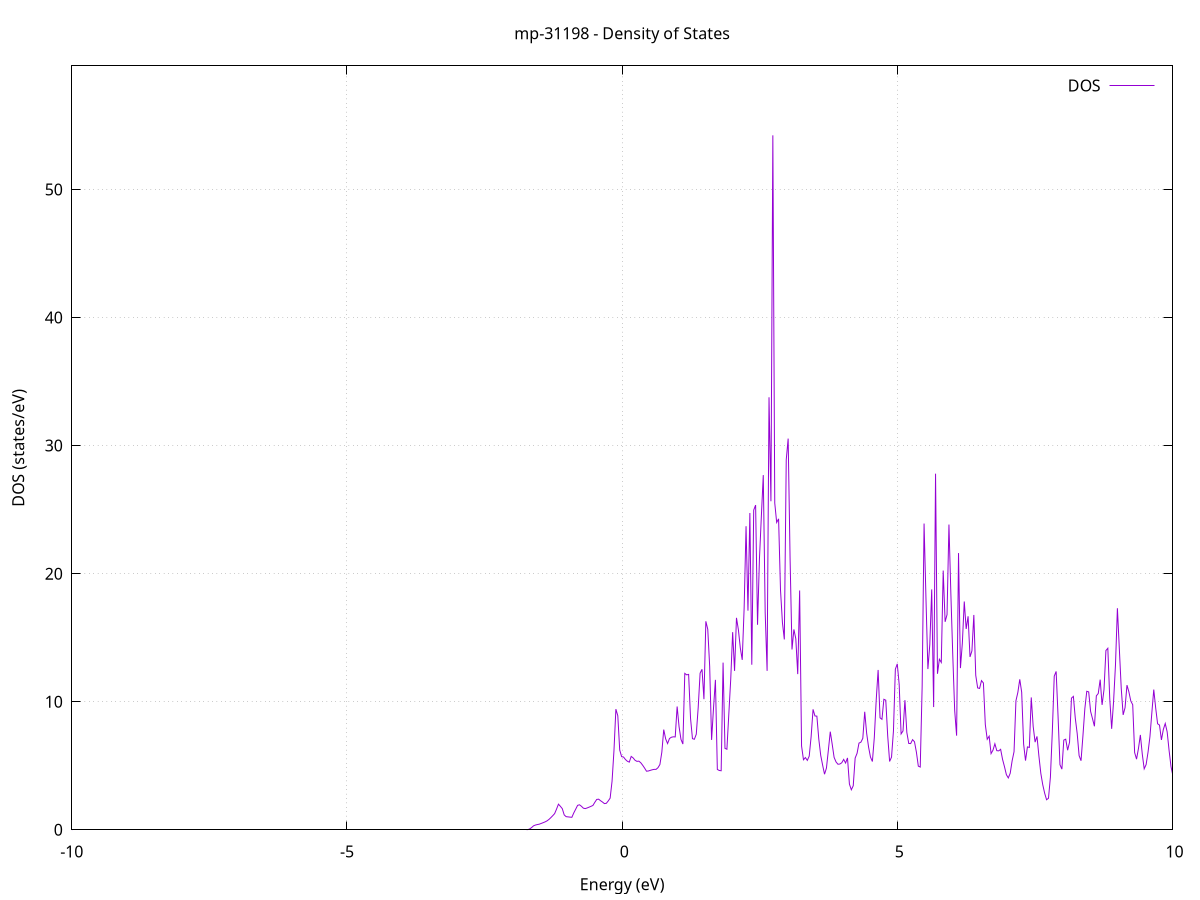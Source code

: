 set title 'mp-31198 - Density of States'
set xlabel 'Energy (eV)'
set ylabel 'DOS (states/eV)'
set grid
set xrange [-10:10]
set yrange [0:59.649]
set xzeroaxis lt -1
set terminal png size 800,600
set output 'mp-31198_dos_gnuplot.png'
plot '-' using 1:2 with lines title 'DOS'
-42.476900 0.000000
-42.442100 0.000000
-42.407300 0.000000
-42.372500 0.000000
-42.337800 0.000000
-42.303000 0.000000
-42.268200 0.000000
-42.233400 0.000000
-42.198600 0.000000
-42.163900 0.000000
-42.129100 0.000000
-42.094300 0.000000
-42.059500 0.000000
-42.024700 0.000000
-41.990000 0.000000
-41.955200 0.000000
-41.920400 0.000000
-41.885600 0.000000
-41.850800 0.000000
-41.816100 0.000000
-41.781300 0.000000
-41.746500 0.000000
-41.711700 0.000000
-41.676900 0.000000
-41.642100 0.000000
-41.607400 0.000000
-41.572600 0.000000
-41.537800 0.000000
-41.503000 0.000000
-41.468200 0.000000
-41.433500 0.000000
-41.398700 0.000000
-41.363900 0.000000
-41.329100 0.000000
-41.294300 0.000000
-41.259600 0.000000
-41.224800 0.000000
-41.190000 0.000000
-41.155200 0.000000
-41.120400 0.000000
-41.085700 0.000000
-41.050900 0.000000
-41.016100 0.000000
-40.981300 0.000000
-40.946500 0.000000
-40.911800 0.000000
-40.877000 0.000000
-40.842200 0.000000
-40.807400 0.000000
-40.772600 0.000000
-40.737800 0.000000
-40.703100 0.000000
-40.668300 0.000000
-40.633500 0.000000
-40.598700 0.000000
-40.563900 0.000000
-40.529200 0.000000
-40.494400 0.000000
-40.459600 0.000000
-40.424800 0.000000
-40.390000 0.000000
-40.355300 0.000000
-40.320500 0.000000
-40.285700 0.000000
-40.250900 0.000000
-40.216100 0.000000
-40.181400 0.000000
-40.146600 0.000000
-40.111800 0.000000
-40.077000 0.000000
-40.042200 0.000000
-40.007400 0.000000
-39.972700 0.000000
-39.937900 0.000000
-39.903100 0.000000
-39.868300 0.000000
-39.833500 0.000000
-39.798800 0.000000
-39.764000 0.000000
-39.729200 0.000000
-39.694400 0.000000
-39.659600 0.000000
-39.624900 0.000000
-39.590100 0.000000
-39.555300 0.000000
-39.520500 0.000000
-39.485700 0.000000
-39.451000 0.000000
-39.416200 0.000000
-39.381400 0.000000
-39.346600 0.000000
-39.311800 11.105200
-39.277000 3.780700
-39.242300 3.780700
-39.207500 3.780700
-39.172700 2.369300
-39.137900 2.369300
-39.103100 2.369300
-39.068400 2.369300
-39.033600 2.369300
-38.998800 1.812600
-38.964000 1.812600
-38.929200 1.812600
-38.894500 1.812600
-38.859700 1.812600
-38.824900 1.555400
-38.790100 1.555400
-38.755300 1.555400
-38.720600 1.555400
-38.685800 1.555400
-38.651000 1.555400
-38.616200 1.555400
-38.581400 0.000000
-38.546700 0.000000
-38.511900 0.000000
-38.477100 0.000000
-38.442300 0.000000
-38.407500 0.000000
-38.372700 0.000000
-38.338000 1.480800
-38.303200 1.480800
-38.268400 1.480800
-38.233600 1.480800
-38.198800 1.480800
-38.164100 1.480800
-38.129300 1.480800
-38.094500 3.223900
-38.059700 3.223900
-38.024900 170.150100
-37.990200 13.998300
-37.955400 28.858100
-37.920600 4.450900
-37.885800 28.577400
-37.851000 33.770700
-37.816300 57.616300
-37.781500 2.613700
-37.746700 2.613700
-37.711900 2.613700
-37.677100 3.223700
-37.642300 3.223700
-37.607600 3.223700
-37.572800 9.335500
-37.538000 0.000000
-37.503200 0.000000
-37.468400 0.000000
-37.433700 0.000000
-37.398900 0.000000
-37.364100 0.000000
-37.329300 0.000000
-37.294500 0.000000
-37.259800 0.000000
-37.225000 0.000000
-37.190200 0.000000
-37.155400 0.000000
-37.120600 0.000000
-37.085900 0.000000
-37.051100 0.000000
-37.016300 0.000000
-36.981500 0.000000
-36.946700 0.000000
-36.911900 0.000000
-36.877200 0.000000
-36.842400 0.000000
-36.807600 0.000000
-36.772800 0.000000
-36.738000 0.000000
-36.703300 0.000000
-36.668500 0.000000
-36.633700 0.000000
-36.598900 0.000000
-36.564100 0.000000
-36.529400 0.000000
-36.494600 0.000000
-36.459800 0.000000
-36.425000 0.000000
-36.390200 0.000000
-36.355500 0.000000
-36.320700 0.000000
-36.285900 0.000000
-36.251100 0.000000
-36.216300 0.000000
-36.181500 0.000000
-36.146800 0.000000
-36.112000 0.000000
-36.077200 0.000000
-36.042400 0.000000
-36.007600 0.000000
-35.972900 0.000000
-35.938100 0.000000
-35.903300 0.000000
-35.868500 0.000000
-35.833700 0.000000
-35.799000 0.000000
-35.764200 0.000000
-35.729400 0.000000
-35.694600 0.000000
-35.659800 0.000000
-35.625100 0.000000
-35.590300 0.000000
-35.555500 0.000000
-35.520700 0.000000
-35.485900 0.000000
-35.451200 0.000000
-35.416400 0.000000
-35.381600 0.000000
-35.346800 0.000000
-35.312000 0.000000
-35.277200 0.000000
-35.242500 0.000000
-35.207700 0.000000
-35.172900 0.000000
-35.138100 0.000000
-35.103300 0.000000
-35.068600 0.000000
-35.033800 0.000000
-34.999000 0.000000
-34.964200 0.000000
-34.929400 0.000000
-34.894700 0.000000
-34.859900 0.000000
-34.825100 0.000000
-34.790300 0.000000
-34.755500 0.000000
-34.720800 0.000000
-34.686000 0.000000
-34.651200 0.000000
-34.616400 0.000000
-34.581600 0.000000
-34.546800 0.000000
-34.512100 0.000000
-34.477300 0.000000
-34.442500 0.000000
-34.407700 0.000000
-34.372900 0.000000
-34.338200 0.000000
-34.303400 0.000000
-34.268600 0.000000
-34.233800 0.000000
-34.199000 0.000000
-34.164300 0.000000
-34.129500 0.000000
-34.094700 0.000000
-34.059900 0.000000
-34.025100 0.000000
-33.990400 0.000000
-33.955600 0.000000
-33.920800 0.000000
-33.886000 0.000000
-33.851200 0.000000
-33.816400 0.000000
-33.781700 0.000000
-33.746900 0.000000
-33.712100 0.000000
-33.677300 0.000000
-33.642500 0.000000
-33.607800 0.000000
-33.573000 0.000000
-33.538200 0.000000
-33.503400 0.000000
-33.468600 0.000000
-33.433900 0.000000
-33.399100 0.000000
-33.364300 0.000000
-33.329500 0.000000
-33.294700 0.000000
-33.260000 0.000000
-33.225200 0.000000
-33.190400 0.000000
-33.155600 0.000000
-33.120800 0.000000
-33.086100 0.000000
-33.051300 0.000000
-33.016500 0.000000
-32.981700 0.000000
-32.946900 0.000000
-32.912100 0.000000
-32.877400 0.000000
-32.842600 0.000000
-32.807800 0.000000
-32.773000 0.000000
-32.738200 0.000000
-32.703500 0.000000
-32.668700 0.000000
-32.633900 0.000000
-32.599100 0.000000
-32.564300 0.000000
-32.529600 0.000000
-32.494800 0.000000
-32.460000 0.000000
-32.425200 0.000000
-32.390400 0.000000
-32.355700 0.000000
-32.320900 0.000000
-32.286100 0.000000
-32.251300 0.000000
-32.216500 0.000000
-32.181700 0.000000
-32.147000 0.000000
-32.112200 0.000000
-32.077400 0.000000
-32.042600 0.000000
-32.007800 0.000000
-31.973100 0.000000
-31.938300 0.000000
-31.903500 0.000000
-31.868700 0.000000
-31.833900 0.000000
-31.799200 0.000000
-31.764400 0.000000
-31.729600 0.000000
-31.694800 0.000000
-31.660000 0.000000
-31.625300 0.000000
-31.590500 0.000000
-31.555700 0.000000
-31.520900 0.000000
-31.486100 0.000000
-31.451300 0.000000
-31.416600 0.000000
-31.381800 0.000000
-31.347000 0.000000
-31.312200 0.000000
-31.277400 0.000000
-31.242700 0.000000
-31.207900 0.000000
-31.173100 0.000000
-31.138300 0.000000
-31.103500 0.000000
-31.068800 0.000000
-31.034000 0.000000
-30.999200 0.000000
-30.964400 0.000000
-30.929600 0.000000
-30.894900 0.000000
-30.860100 0.000000
-30.825300 0.000000
-30.790500 0.000000
-30.755700 0.000000
-30.721000 0.000000
-30.686200 0.000000
-30.651400 0.000000
-30.616600 0.000000
-30.581800 0.000000
-30.547000 0.000000
-30.512300 0.000000
-30.477500 0.000000
-30.442700 0.000000
-30.407900 0.000000
-30.373100 0.000000
-30.338400 0.000000
-30.303600 0.000000
-30.268800 0.000000
-30.234000 0.000000
-30.199200 0.000000
-30.164500 0.000000
-30.129700 0.000000
-30.094900 0.000000
-30.060100 0.000000
-30.025300 0.000000
-29.990600 0.000000
-29.955800 0.000000
-29.921000 0.000000
-29.886200 0.000000
-29.851400 0.000000
-29.816600 0.000000
-29.781900 0.000000
-29.747100 0.000000
-29.712300 0.000000
-29.677500 0.000000
-29.642700 0.000000
-29.608000 0.000000
-29.573200 0.000000
-29.538400 0.000000
-29.503600 0.000000
-29.468800 0.000000
-29.434100 0.000000
-29.399300 0.000000
-29.364500 0.000000
-29.329700 0.000000
-29.294900 0.000000
-29.260200 0.000000
-29.225400 0.000000
-29.190600 0.000000
-29.155800 0.000000
-29.121000 0.000000
-29.086200 0.000000
-29.051500 0.000000
-29.016700 0.000000
-28.981900 0.000000
-28.947100 0.000000
-28.912300 0.000000
-28.877600 0.000000
-28.842800 0.000000
-28.808000 0.000000
-28.773200 0.000000
-28.738400 0.000000
-28.703700 0.000000
-28.668900 0.000000
-28.634100 0.000000
-28.599300 0.000000
-28.564500 0.000000
-28.529800 0.000000
-28.495000 0.000000
-28.460200 0.000000
-28.425400 0.000000
-28.390600 0.000000
-28.355800 0.000000
-28.321100 0.000000
-28.286300 0.000000
-28.251500 0.000000
-28.216700 0.000000
-28.181900 0.000000
-28.147200 0.000000
-28.112400 0.000000
-28.077600 0.000000
-28.042800 0.000000
-28.008000 0.000000
-27.973300 0.000000
-27.938500 0.000000
-27.903700 0.000000
-27.868900 0.000000
-27.834100 0.000000
-27.799400 0.000000
-27.764600 0.000000
-27.729800 0.000000
-27.695000 0.000000
-27.660200 0.000000
-27.625500 0.000000
-27.590700 0.000000
-27.555900 0.000000
-27.521100 0.000000
-27.486300 0.000000
-27.451500 0.000000
-27.416800 0.000000
-27.382000 0.000000
-27.347200 0.000000
-27.312400 0.000000
-27.277600 0.000000
-27.242900 0.000000
-27.208100 0.000000
-27.173300 0.000000
-27.138500 0.000000
-27.103700 0.000000
-27.069000 0.000000
-27.034200 0.000000
-26.999400 0.000000
-26.964600 0.000000
-26.929800 0.000000
-26.895100 0.000000
-26.860300 0.000000
-26.825500 0.000000
-26.790700 0.000000
-26.755900 0.000000
-26.721100 0.000000
-26.686400 0.000000
-26.651600 0.000000
-26.616800 0.000000
-26.582000 0.000000
-26.547200 0.000000
-26.512500 0.000000
-26.477700 0.000000
-26.442900 0.000000
-26.408100 0.000000
-26.373300 0.000000
-26.338600 0.000000
-26.303800 0.000000
-26.269000 0.000000
-26.234200 0.000000
-26.199400 0.000000
-26.164700 0.000000
-26.129900 0.000000
-26.095100 0.000000
-26.060300 0.000000
-26.025500 0.000000
-25.990700 0.000000
-25.956000 0.000000
-25.921200 0.000000
-25.886400 0.000000
-25.851600 0.000000
-25.816800 0.000000
-25.782100 0.000000
-25.747300 0.000000
-25.712500 0.000000
-25.677700 0.000000
-25.642900 0.000000
-25.608200 0.000000
-25.573400 0.000000
-25.538600 0.000000
-25.503800 0.000000
-25.469000 0.000000
-25.434300 0.000000
-25.399500 0.000000
-25.364700 0.000000
-25.329900 0.000000
-25.295100 0.000000
-25.260400 0.000000
-25.225600 0.000000
-25.190800 0.000000
-25.156000 0.000000
-25.121200 0.000000
-25.086400 0.000000
-25.051700 0.000000
-25.016900 0.000000
-24.982100 0.000000
-24.947300 0.000000
-24.912500 0.000000
-24.877800 0.000000
-24.843000 0.000000
-24.808200 0.000000
-24.773400 0.000000
-24.738600 0.000000
-24.703900 0.000000
-24.669100 0.000000
-24.634300 0.000000
-24.599500 0.000000
-24.564700 0.000000
-24.530000 0.000000
-24.495200 0.000000
-24.460400 0.000000
-24.425600 0.000000
-24.390800 0.000000
-24.356000 0.000000
-24.321300 0.000000
-24.286500 0.000000
-24.251700 0.000000
-24.216900 0.000000
-24.182100 0.000000
-24.147400 0.000000
-24.112600 0.000000
-24.077800 0.000000
-24.043000 0.000000
-24.008200 0.000000
-23.973500 0.000000
-23.938700 0.000000
-23.903900 0.000000
-23.869100 0.000000
-23.834300 0.000000
-23.799600 0.000000
-23.764800 0.000000
-23.730000 0.000000
-23.695200 0.000000
-23.660400 0.000000
-23.625600 0.000000
-23.590900 0.000000
-23.556100 0.000000
-23.521300 0.000000
-23.486500 0.000000
-23.451700 0.000000
-23.417000 0.000000
-23.382200 0.000000
-23.347400 0.000000
-23.312600 0.000000
-23.277800 0.000000
-23.243100 0.000000
-23.208300 0.000000
-23.173500 0.000000
-23.138700 0.000000
-23.103900 0.000000
-23.069200 0.000000
-23.034400 0.000000
-22.999600 0.000000
-22.964800 0.000000
-22.930000 0.000000
-22.895300 0.000000
-22.860500 0.000000
-22.825700 0.000000
-22.790900 0.000000
-22.756100 0.000000
-22.721300 0.000000
-22.686600 0.000000
-22.651800 0.000000
-22.617000 0.000000
-22.582200 0.000000
-22.547400 0.000000
-22.512700 0.000000
-22.477900 0.000000
-22.443100 0.000000
-22.408300 0.000000
-22.373500 0.000000
-22.338800 0.000000
-22.304000 0.000000
-22.269200 0.000000
-22.234400 0.000000
-22.199600 0.000000
-22.164900 0.000000
-22.130100 0.000000
-22.095300 0.000000
-22.060500 0.000000
-22.025700 0.000000
-21.990900 0.000000
-21.956200 0.000000
-21.921400 0.000000
-21.886600 0.000000
-21.851800 0.000000
-21.817000 0.000000
-21.782300 0.000000
-21.747500 0.000000
-21.712700 0.000000
-21.677900 0.000000
-21.643100 0.000000
-21.608400 0.000000
-21.573600 0.000000
-21.538800 0.000000
-21.504000 0.000000
-21.469200 0.000000
-21.434500 0.000000
-21.399700 0.000000
-21.364900 0.000000
-21.330100 0.000000
-21.295300 0.000000
-21.260500 0.000000
-21.225800 0.000000
-21.191000 0.000000
-21.156200 0.000000
-21.121400 0.000000
-21.086600 0.000000
-21.051900 0.000000
-21.017100 0.000000
-20.982300 0.000000
-20.947500 0.000000
-20.912700 0.000000
-20.878000 0.000000
-20.843200 0.000000
-20.808400 0.000000
-20.773600 0.000000
-20.738800 0.000000
-20.704100 0.000000
-20.669300 0.000000
-20.634500 0.000000
-20.599700 0.000000
-20.564900 0.000000
-20.530100 0.000000
-20.495400 0.000000
-20.460600 0.000000
-20.425800 0.000000
-20.391000 2.204700
-20.356200 157.125000
-20.321500 111.516800
-20.286700 76.107400
-20.251900 66.096200
-20.217100 95.984600
-20.182300 39.611700
-20.147600 81.183300
-20.112800 119.890900
-20.078000 107.045600
-20.043200 119.193300
-20.008400 100.947400
-19.973700 159.134000
-19.938900 0.000000
-19.904100 0.000000
-19.869300 0.000000
-19.834500 0.000000
-19.799800 0.000000
-19.765000 0.000000
-19.730200 0.000000
-19.695400 0.000000
-19.660600 0.000000
-19.625800 0.000000
-19.591100 0.000000
-19.556300 0.000000
-19.521500 0.000000
-19.486700 0.000000
-19.451900 0.000000
-19.417200 0.000000
-19.382400 0.000000
-19.347600 0.000000
-19.312800 0.000000
-19.278000 0.000000
-19.243300 0.000000
-19.208500 0.000000
-19.173700 0.000000
-19.138900 0.000000
-19.104100 0.000000
-19.069400 0.000000
-19.034600 0.000000
-18.999800 0.000000
-18.965000 0.000000
-18.930200 0.000000
-18.895400 0.000000
-18.860700 0.000000
-18.825900 0.000000
-18.791100 0.000000
-18.756300 0.000000
-18.721500 0.000000
-18.686800 0.000000
-18.652000 0.000000
-18.617200 0.000000
-18.582400 0.000000
-18.547600 0.000000
-18.512900 0.000000
-18.478100 0.000000
-18.443300 0.000000
-18.408500 0.000000
-18.373700 0.000000
-18.339000 0.000000
-18.304200 0.000000
-18.269400 0.000000
-18.234600 0.000000
-18.199800 0.000000
-18.165000 0.000000
-18.130300 0.000000
-18.095500 0.000000
-18.060700 0.000000
-18.025900 0.000000
-17.991100 0.000000
-17.956400 0.000000
-17.921600 0.000000
-17.886800 0.000000
-17.852000 0.000000
-17.817200 0.000000
-17.782500 0.000000
-17.747700 0.000000
-17.712900 0.000000
-17.678100 0.000000
-17.643300 0.000000
-17.608600 0.000000
-17.573800 0.000000
-17.539000 0.000000
-17.504200 0.000000
-17.469400 0.000000
-17.434700 0.000000
-17.399900 0.000000
-17.365100 0.000000
-17.330300 0.000000
-17.295500 0.000000
-17.260700 0.000000
-17.226000 0.000000
-17.191200 0.000000
-17.156400 0.000000
-17.121600 0.000000
-17.086800 0.000000
-17.052100 0.000000
-17.017300 0.000000
-16.982500 0.000000
-16.947700 0.000000
-16.912900 0.000000
-16.878200 0.000000
-16.843400 0.000000
-16.808600 0.000000
-16.773800 0.000000
-16.739000 0.000000
-16.704300 0.000000
-16.669500 0.000000
-16.634700 0.000000
-16.599900 0.000000
-16.565100 0.000000
-16.530300 0.000000
-16.495600 0.000000
-16.460800 0.000000
-16.426000 0.000000
-16.391200 0.000000
-16.356400 0.000000
-16.321700 0.000000
-16.286900 0.000000
-16.252100 0.000000
-16.217300 0.000000
-16.182500 0.000000
-16.147800 0.000000
-16.113000 0.000000
-16.078200 0.000000
-16.043400 0.000000
-16.008600 0.000000
-15.973900 0.000000
-15.939100 0.000000
-15.904300 0.000000
-15.869500 0.000000
-15.834700 0.000000
-15.799900 0.000000
-15.765200 0.000000
-15.730400 0.000000
-15.695600 0.000000
-15.660800 0.000000
-15.626000 0.000000
-15.591300 0.000000
-15.556500 0.000000
-15.521700 0.000000
-15.486900 0.000000
-15.452100 0.000000
-15.417400 0.000000
-15.382600 0.000000
-15.347800 0.000000
-15.313000 0.000000
-15.278200 0.000000
-15.243500 0.000000
-15.208700 0.000000
-15.173900 0.000000
-15.139100 0.000000
-15.104300 0.000000
-15.069600 0.000000
-15.034800 0.000000
-15.000000 0.000000
-14.965200 0.000000
-14.930400 0.000000
-14.895600 0.000000
-14.860900 0.000000
-14.826100 0.000000
-14.791300 0.000000
-14.756500 0.000000
-14.721700 0.000000
-14.687000 0.000000
-14.652200 0.000000
-14.617400 0.000000
-14.582600 0.000000
-14.547800 0.000000
-14.513100 0.000000
-14.478300 0.000000
-14.443500 0.000000
-14.408700 0.000000
-14.373900 0.000000
-14.339200 0.000000
-14.304400 0.000000
-14.269600 0.000000
-14.234800 0.000000
-14.200000 0.000000
-14.165200 0.000000
-14.130500 0.000000
-14.095700 0.000000
-14.060900 0.000000
-14.026100 0.000000
-13.991300 0.000000
-13.956600 0.000000
-13.921800 0.000000
-13.887000 0.000000
-13.852200 0.000000
-13.817400 0.000000
-13.782700 0.000000
-13.747900 0.000000
-13.713100 0.000000
-13.678300 0.000000
-13.643500 0.000000
-13.608800 0.000000
-13.574000 0.000000
-13.539200 0.000000
-13.504400 0.000000
-13.469600 0.000000
-13.434800 0.000000
-13.400100 0.000000
-13.365300 0.000000
-13.330500 0.000000
-13.295700 0.000000
-13.260900 0.000000
-13.226200 0.000000
-13.191400 0.000000
-13.156600 0.000000
-13.121800 0.000000
-13.087000 0.000000
-13.052300 0.000000
-13.017500 0.000000
-12.982700 0.000000
-12.947900 0.000000
-12.913100 0.000000
-12.878400 0.000000
-12.843600 0.000000
-12.808800 0.000000
-12.774000 0.000000
-12.739200 0.000000
-12.704400 0.000000
-12.669700 0.000000
-12.634900 0.000000
-12.600100 0.000000
-12.565300 0.000000
-12.530500 0.000000
-12.495800 0.000000
-12.461000 0.000000
-12.426200 0.000000
-12.391400 0.000000
-12.356600 0.000000
-12.321900 0.000000
-12.287100 0.000000
-12.252300 0.000000
-12.217500 0.000000
-12.182700 0.000000
-12.148000 0.000000
-12.113200 0.000000
-12.078400 0.000000
-12.043600 0.000000
-12.008800 0.000000
-11.974100 0.000000
-11.939300 0.000000
-11.904500 0.000000
-11.869700 0.000000
-11.834900 0.000000
-11.800100 0.000000
-11.765400 0.000000
-11.730600 0.000000
-11.695800 0.000000
-11.661000 0.000000
-11.626200 0.000000
-11.591500 0.000000
-11.556700 0.000000
-11.521900 0.000000
-11.487100 0.000000
-11.452300 0.000000
-11.417600 0.000000
-11.382800 0.000000
-11.348000 0.000000
-11.313200 0.000000
-11.278400 0.000000
-11.243700 0.000000
-11.208900 0.000000
-11.174100 0.000000
-11.139300 0.000000
-11.104500 0.000000
-11.069700 0.000000
-11.035000 0.000000
-11.000200 0.000000
-10.965400 0.000000
-10.930600 0.000000
-10.895800 0.000000
-10.861100 0.000000
-10.826300 0.000000
-10.791500 0.000000
-10.756700 0.000000
-10.721900 0.000000
-10.687200 0.000000
-10.652400 0.000000
-10.617600 0.000000
-10.582800 0.000000
-10.548000 0.000000
-10.513300 0.000000
-10.478500 0.000000
-10.443700 0.000000
-10.408900 0.000000
-10.374100 0.000000
-10.339300 0.000000
-10.304600 0.000000
-10.269800 0.000000
-10.235000 0.000000
-10.200200 0.000000
-10.165400 0.000000
-10.130700 0.000000
-10.095900 0.000000
-10.061100 0.000000
-10.026300 0.000000
-9.991500 0.000000
-9.956800 0.000000
-9.922000 0.000000
-9.887200 0.000000
-9.852400 0.000000
-9.817600 0.000000
-9.782900 0.000000
-9.748100 0.000000
-9.713300 0.000000
-9.678500 0.000000
-9.643700 0.000000
-9.609000 0.000000
-9.574200 0.000000
-9.539400 0.000000
-9.504600 0.000000
-9.469800 0.000000
-9.435000 0.000000
-9.400300 0.000000
-9.365500 0.000000
-9.330700 0.000000
-9.295900 0.000000
-9.261100 0.000000
-9.226400 0.000000
-9.191600 0.000000
-9.156800 0.000000
-9.122000 0.000000
-9.087200 0.000000
-9.052500 0.000000
-9.017700 0.000000
-8.982900 0.000000
-8.948100 0.000000
-8.913300 0.000000
-8.878600 0.000000
-8.843800 0.000000
-8.809000 0.000000
-8.774200 0.000000
-8.739400 0.000000
-8.704600 0.000000
-8.669900 0.000000
-8.635100 0.000000
-8.600300 0.000000
-8.565500 0.000000
-8.530700 0.000000
-8.496000 0.000000
-8.461200 0.000000
-8.426400 0.000000
-8.391600 0.000000
-8.356800 0.000000
-8.322100 0.000000
-8.287300 0.000000
-8.252500 0.000000
-8.217700 0.000000
-8.182900 0.000000
-8.148200 0.000000
-8.113400 0.000000
-8.078600 0.000000
-8.043800 0.000000
-8.009000 0.000000
-7.974200 0.000000
-7.939500 0.000000
-7.904700 0.000000
-7.869900 0.000000
-7.835100 0.000000
-7.800300 0.000000
-7.765600 0.000000
-7.730800 0.000000
-7.696000 0.000000
-7.661200 0.000000
-7.626400 0.000000
-7.591700 0.000000
-7.556900 0.000000
-7.522100 0.000000
-7.487300 0.000000
-7.452500 0.000000
-7.417800 0.000000
-7.383000 0.000000
-7.348200 0.000000
-7.313400 0.000000
-7.278600 0.000000
-7.243900 0.000000
-7.209100 0.000000
-7.174300 0.000000
-7.139500 0.000000
-7.104700 0.000000
-7.069900 0.000000
-7.035200 0.000000
-7.000400 0.000000
-6.965600 0.000000
-6.930800 0.000000
-6.896000 0.000000
-6.861300 0.000000
-6.826500 0.000000
-6.791700 0.000000
-6.756900 0.000000
-6.722100 0.000000
-6.687400 0.000000
-6.652600 0.000000
-6.617800 0.000000
-6.583000 0.000000
-6.548200 0.000000
-6.513500 0.000000
-6.478700 0.000000
-6.443900 0.000000
-6.409100 0.000000
-6.374300 0.000000
-6.339500 0.000000
-6.304800 0.000000
-6.270000 0.000000
-6.235200 0.000000
-6.200400 0.000000
-6.165600 0.000000
-6.130900 0.000000
-6.096100 0.000000
-6.061300 0.000000
-6.026500 0.000000
-5.991700 0.000000
-5.957000 0.000000
-5.922200 0.000000
-5.887400 0.000000
-5.852600 0.000000
-5.817800 0.000000
-5.783100 0.000000
-5.748300 0.000000
-5.713500 0.000000
-5.678700 0.000000
-5.643900 0.000000
-5.609100 0.000000
-5.574400 0.000000
-5.539600 0.000000
-5.504800 0.000000
-5.470000 0.000000
-5.435200 0.000000
-5.400500 0.000000
-5.365700 0.000000
-5.330900 0.000000
-5.296100 0.000000
-5.261300 0.000000
-5.226600 0.000000
-5.191800 0.000000
-5.157000 0.000000
-5.122200 0.000000
-5.087400 0.000000
-5.052700 0.000000
-5.017900 0.000000
-4.983100 0.000000
-4.948300 0.000000
-4.913500 0.000000
-4.878700 0.000000
-4.844000 0.000000
-4.809200 0.000000
-4.774400 0.000000
-4.739600 0.000000
-4.704800 0.000000
-4.670100 0.000000
-4.635300 0.000000
-4.600500 0.000000
-4.565700 0.000000
-4.530900 0.000000
-4.496200 0.000000
-4.461400 0.000000
-4.426600 0.000000
-4.391800 0.000000
-4.357000 0.000000
-4.322300 0.000000
-4.287500 0.000000
-4.252700 0.000000
-4.217900 0.000000
-4.183100 0.000000
-4.148400 0.000000
-4.113600 0.000000
-4.078800 0.000000
-4.044000 0.000000
-4.009200 0.000000
-3.974400 0.000000
-3.939700 0.000000
-3.904900 0.000000
-3.870100 0.000000
-3.835300 0.000000
-3.800500 0.000000
-3.765800 0.000000
-3.731000 0.000000
-3.696200 0.000000
-3.661400 0.000000
-3.626600 0.000000
-3.591900 0.000000
-3.557100 0.000000
-3.522300 0.000000
-3.487500 0.000000
-3.452700 0.000000
-3.418000 0.000000
-3.383200 0.000000
-3.348400 0.000000
-3.313600 0.000000
-3.278800 0.000000
-3.244000 0.000000
-3.209300 0.000000
-3.174500 0.000000
-3.139700 0.000000
-3.104900 0.000000
-3.070100 0.000000
-3.035400 0.000000
-3.000600 0.000000
-2.965800 0.000000
-2.931000 0.000000
-2.896200 0.000000
-2.861500 0.000000
-2.826700 0.000000
-2.791900 0.000000
-2.757100 0.000000
-2.722300 0.000000
-2.687600 0.000000
-2.652800 0.000000
-2.618000 0.000000
-2.583200 0.000000
-2.548400 0.000000
-2.513600 0.000000
-2.478900 0.000000
-2.444100 0.000000
-2.409300 0.000000
-2.374500 0.000000
-2.339700 0.000000
-2.305000 0.000000
-2.270200 0.000000
-2.235400 0.000000
-2.200600 0.000000
-2.165800 0.000000
-2.131100 0.000000
-2.096300 0.000000
-2.061500 0.000000
-2.026700 0.000000
-1.991900 0.000000
-1.957200 0.000000
-1.922400 0.000000
-1.887600 0.000000
-1.852800 0.000000
-1.818000 0.000000
-1.783300 0.000000
-1.748500 0.000000
-1.713700 0.011600
-1.678900 0.069600
-1.644100 0.176400
-1.609300 0.310300
-1.574600 0.371300
-1.539800 0.408900
-1.505000 0.438900
-1.470200 0.495600
-1.435400 0.554400
-1.400700 0.615400
-1.365900 0.693400
-1.331100 0.804600
-1.296300 0.945300
-1.261500 1.098000
-1.226800 1.260600
-1.192000 1.615400
-1.157200 2.000100
-1.122400 1.834000
-1.087600 1.650200
-1.052900 1.162400
-1.018100 1.024900
-0.983300 1.006400
-0.948500 0.989800
-0.913700 0.973500
-0.878900 1.315400
-0.844200 1.606300
-0.809400 1.906800
-0.774600 1.950900
-0.739800 1.835900
-0.705000 1.688400
-0.670300 1.653600
-0.635500 1.704800
-0.600700 1.766300
-0.565900 1.830800
-0.531100 1.899300
-0.496400 2.145200
-0.461600 2.370000
-0.426800 2.388600
-0.392000 2.268300
-0.357200 2.164800
-0.322500 2.044800
-0.287700 2.066100
-0.252900 2.251300
-0.218100 2.471000
-0.183300 3.790900
-0.148500 6.186000
-0.113800 9.419800
-0.079000 8.902300
-0.044200 6.225000
-0.009400 5.712000
0.025400 5.680300
0.060100 5.486800
0.094900 5.350700
0.129700 5.282500
0.164500 5.727700
0.199300 5.614000
0.234000 5.428800
0.268800 5.341700
0.303600 5.358700
0.338400 5.234000
0.373200 5.038100
0.407900 4.817500
0.442700 4.573900
0.477500 4.591500
0.512300 4.640700
0.547100 4.685000
0.581800 4.717500
0.616600 4.718700
0.651400 4.848000
0.686200 5.097300
0.721000 6.056700
0.755800 7.821100
0.790500 7.099600
0.825300 6.733300
0.860100 7.127500
0.894900 7.226500
0.929700 7.258300
0.964400 7.249800
0.999200 9.626700
1.034000 8.058900
1.068800 7.059900
1.103600 6.693000
1.138300 12.211500
1.173100 12.097100
1.207900 12.133600
1.242700 8.706400
1.277500 7.116000
1.312200 7.066700
1.347000 7.462600
1.381800 9.541300
1.416600 12.229100
1.451400 12.533000
1.486200 10.199600
1.520900 16.278300
1.555700 15.657300
1.590500 12.756400
1.625300 7.014600
1.660100 9.497000
1.694800 11.706400
1.729600 4.712500
1.764400 4.629600
1.799200 4.608900
1.834000 13.053100
1.868700 6.354800
1.903500 6.287600
1.938300 9.041800
1.973100 11.760900
2.007900 15.432200
2.042600 12.403700
2.077400 16.549000
2.112200 15.620400
2.147000 14.199900
2.181800 13.267100
2.216600 17.309200
2.251300 23.702900
2.286100 17.111900
2.320900 24.735700
2.355700 12.888000
2.390500 24.961500
2.425200 25.353400
2.460000 16.004200
2.494800 21.153200
2.529600 24.488500
2.564400 27.697000
2.599100 16.943900
2.633900 12.407600
2.668700 33.774200
2.703500 25.651700
2.738300 54.226000
2.773000 25.512500
2.807800 23.995700
2.842600 24.280500
2.877400 18.726400
2.912200 16.189600
2.946900 14.861300
2.981700 28.893600
3.016500 30.545200
3.051300 21.216800
3.086100 14.076100
3.120900 15.645700
3.155600 14.915500
3.190400 12.156100
3.225200 18.686200
3.260000 6.547500
3.294800 5.467900
3.329500 5.639200
3.364300 5.418200
3.399100 5.750200
3.433900 7.273000
3.468700 9.403100
3.503400 8.887400
3.538200 8.873300
3.573000 7.083100
3.607800 5.816100
3.642600 5.051000
3.677300 4.338600
3.712100 4.819400
3.746900 6.214800
3.781700 7.662000
3.816500 6.685700
3.851300 5.654800
3.886000 5.300400
3.920800 5.118200
3.955600 5.133000
3.990400 5.232600
4.025200 5.494400
4.059900 5.213600
4.094700 5.610000
4.129500 3.570000
4.164300 3.124600
4.199100 3.437700
4.233800 5.599600
4.268600 5.970400
4.303400 6.766800
4.338200 6.839500
4.373000 7.139500
4.407700 9.215100
4.442500 7.543300
4.477300 6.468100
4.512100 5.679800
4.546900 5.330300
4.581700 7.195700
4.616400 10.125700
4.651200 12.479700
4.686000 8.741900
4.720800 8.624800
4.755600 10.189800
4.790300 10.116600
4.825100 7.334900
4.859900 5.334100
4.894700 5.673600
4.929500 7.703300
4.964200 12.538000
4.999000 12.954200
5.033800 11.348000
5.068600 7.485200
5.103400 7.715600
5.138100 10.122600
5.172900 7.599300
5.207700 6.739100
5.242500 6.731700
5.277300 7.037200
5.312100 6.870800
5.346800 6.055600
5.381600 4.968700
5.416400 4.897800
5.451200 11.180400
5.486000 23.910900
5.520700 18.019200
5.555500 12.552000
5.590300 14.474200
5.625100 18.768700
5.659900 9.583100
5.694600 27.805900
5.729400 12.180500
5.764200 13.314700
5.799000 13.067700
5.833800 20.240700
5.868500 16.238300
5.903300 16.800000
5.938100 23.831600
5.972900 18.424500
6.007700 13.598100
6.042400 9.311200
6.077200 7.348000
6.112000 21.604200
6.146800 12.625400
6.181600 14.579500
6.216400 17.824100
6.251100 15.680400
6.285900 16.670600
6.320700 13.496100
6.355500 13.968700
6.390300 16.774900
6.425000 12.058900
6.459800 11.077000
6.494600 11.036000
6.529400 11.648400
6.564200 11.461900
6.598900 8.213000
6.633700 7.066800
6.668500 7.308500
6.703300 5.946500
6.738100 6.217700
6.772800 6.714500
6.807600 6.177000
6.842400 6.162400
6.877200 6.281700
6.912000 5.500700
6.946800 4.931200
6.981500 4.305400
7.016300 4.047100
7.051100 4.408700
7.085900 5.378500
7.120700 6.096100
7.155400 10.077300
7.190200 10.729000
7.225000 11.748300
7.259800 10.736200
7.294600 6.703500
7.329300 5.399800
7.364100 6.470000
7.398900 6.430600
7.433700 10.333500
7.468500 8.071000
7.503200 6.842600
7.538000 7.292000
7.572800 5.748100
7.607600 4.400700
7.642400 3.516500
7.677200 2.854600
7.711900 2.344600
7.746700 2.462300
7.781500 4.101600
7.816300 7.659000
7.851100 11.993900
7.885800 12.365000
7.920600 8.860300
7.955400 5.079000
7.990200 4.735100
8.025000 7.004600
8.059700 7.073000
8.094500 6.212100
8.129300 6.835300
8.164100 10.279100
8.198900 10.415300
8.233600 8.719400
8.268400 7.510500
8.303200 5.785800
8.338000 5.391200
8.372800 7.346400
8.407500 9.463500
8.442300 10.812400
8.477100 10.767900
8.511900 9.247300
8.546700 8.669600
8.581500 8.080900
8.616200 10.455200
8.651000 10.643700
8.685800 11.724700
8.720600 9.750500
8.755400 10.947000
8.790100 13.994800
8.824900 14.172900
8.859700 10.249900
8.894500 7.882800
8.929300 10.006100
8.964000 12.882800
8.998800 17.300200
9.033600 14.171100
9.068400 11.060000
9.103200 8.969300
9.137900 9.533500
9.172700 11.295600
9.207500 10.769900
9.242300 10.056100
9.277100 9.763600
9.311900 6.032300
9.346600 5.515100
9.381400 6.344500
9.416200 7.405800
9.451000 5.904300
9.485800 4.758300
9.520500 5.089700
9.555300 6.053400
9.590100 7.269900
9.624900 9.144000
9.659700 10.944900
9.694400 9.517300
9.729200 8.279300
9.764000 8.174400
9.798800 7.015300
9.833600 7.836000
9.868300 8.299600
9.903100 7.642900
9.937900 6.201800
9.972700 4.936300
10.007500 4.211600
10.042300 4.873200
10.077000 5.831600
10.111800 7.220500
10.146600 10.589100
10.181400 11.144700
10.216200 12.810100
10.250900 14.602200
10.285700 15.495700
10.320500 13.401000
10.355300 9.400800
10.390100 8.315200
10.424800 13.410600
10.459600 14.284200
10.494400 13.609500
10.529200 13.713700
10.564000 8.363900
10.598700 6.349900
10.633500 6.098800
10.668300 5.189600
10.703100 4.264700
10.737900 3.477700
10.772600 2.828200
10.807400 2.453700
10.842200 2.500900
10.877000 2.708900
10.911800 2.931000
10.946600 3.282400
10.981300 3.516100
11.016100 2.980300
11.050900 2.622300
11.085700 2.676600
11.120500 2.823500
11.155200 3.055400
11.190000 3.352100
11.224800 3.659500
11.259600 3.812600
11.294400 6.036400
11.329100 6.463900
11.363900 5.128100
11.398700 4.278700
11.433500 3.363300
11.468300 3.061000
11.503000 2.945600
11.537800 3.636300
11.572600 5.327300
11.607400 6.090500
11.642200 6.518600
11.677000 6.382000
11.711700 6.886200
11.746500 6.109300
11.781300 7.596000
11.816100 5.715100
11.850900 5.909900
11.885600 7.663000
11.920400 10.177200
11.955200 11.362200
11.990000 9.228500
12.024800 7.721600
12.059500 5.488400
12.094300 4.278100
12.129100 4.279900
12.163900 5.077500
12.198700 5.785700
12.233400 7.050800
12.268200 6.824700
12.303000 5.641300
12.337800 5.112800
12.372600 4.596200
12.407400 5.864500
12.442100 7.308700
12.476900 6.957100
12.511700 7.375600
12.546500 7.180100
12.581300 6.052300
12.616000 4.840500
12.650800 4.330700
12.685600 4.365700
12.720400 4.435000
12.755200 4.687600
12.789900 5.144400
12.824700 5.327500
12.859500 5.258500
12.894300 5.167200
12.929100 5.085200
12.963800 5.012300
12.998600 4.968400
13.033400 4.910200
13.068200 4.543500
13.103000 4.393400
13.137800 4.828800
13.172500 5.057300
13.207300 4.565600
13.242100 4.427600
13.276900 4.384200
13.311700 4.518700
13.346400 4.832500
13.381200 4.926500
13.416000 4.983900
13.450800 4.951600
13.485600 4.851900
13.520300 4.908100
13.555100 4.886200
13.589900 4.860800
13.624700 4.383100
13.659500 3.814800
13.694200 4.059700
13.729000 4.517300
13.763800 5.628500
13.798600 6.898000
13.833400 6.059800
13.868100 5.581200
13.902900 6.436100
13.937700 5.183700
13.972500 3.487000
14.007300 2.816600
14.042100 3.295400
14.076800 3.848300
14.111600 4.920500
14.146400 6.482600
14.181200 7.672100
14.216000 8.396600
14.250700 8.713200
14.285500 7.161200
14.320300 5.651900
14.355100 5.730500
14.389900 8.508400
14.424600 8.828500
14.459400 7.922300
14.494200 6.458400
14.529000 4.279100
14.563800 3.610900
14.598500 4.056500
14.633300 4.613200
14.668100 4.689900
14.702900 4.886100
14.737700 5.680800
14.772500 7.646100
14.807200 8.950500
14.842000 6.860200
14.876800 7.623400
14.911600 7.576600
14.946400 7.898900
14.981100 8.964600
15.015900 8.887400
15.050700 7.491500
15.085500 7.074300
15.120300 6.903000
15.155000 6.864900
15.189800 6.830000
15.224600 6.957600
15.259400 6.817900
15.294200 7.281200
15.328900 6.731500
15.363700 6.296400
15.398500 6.234600
15.433300 5.634200
15.468100 5.140600
15.502900 5.037500
15.537600 4.325100
15.572400 4.204300
15.607200 4.358400
15.642000 5.235500
15.676800 6.022500
15.711500 6.655600
15.746300 6.881900
15.781100 6.811300
15.815900 6.631000
15.850700 6.605100
15.885400 6.486900
15.920200 6.138600
15.955000 5.562900
15.989800 5.842300
16.024600 5.967500
16.059300 7.541400
16.094100 6.223700
16.128900 5.221700
16.163700 5.061800
16.198500 5.990400
16.233200 6.473800
16.268000 7.167100
16.302800 7.196700
16.337600 7.346700
16.372400 7.018200
16.407200 9.724700
16.441900 12.393300
16.476700 10.832200
16.511500 10.279000
16.546300 11.455800
16.581100 12.396200
16.615800 11.770200
16.650600 10.793500
16.685400 9.903500
16.720200 10.124400
16.755000 9.960200
16.789700 10.335100
16.824500 8.759500
16.859300 10.035900
16.894100 11.010400
16.928900 12.150000
16.963600 10.605600
16.998400 9.784300
17.033200 9.758300
17.068000 10.178700
17.102800 9.118300
17.137600 11.662200
17.172300 7.166200
17.207100 5.570200
17.241900 5.329400
17.276700 6.837200
17.311500 7.534200
17.346200 6.137900
17.381000 5.185400
17.415800 4.392200
17.450600 4.369800
17.485400 5.071700
17.520100 5.415800
17.554900 5.477900
17.589700 5.990900
17.624500 6.235500
17.659300 8.331400
17.694000 8.975500
17.728800 7.171800
17.763600 5.908500
17.798400 6.970500
17.833200 8.887000
17.868000 9.410200
17.902700 9.090700
17.937500 8.060200
17.972300 7.052600
18.007100 7.405900
18.041900 8.514600
18.076600 9.014600
18.111400 8.280300
18.146200 6.702200
18.181000 5.571800
18.215800 5.641200
18.250500 6.042400
18.285300 6.850400
18.320100 8.607900
18.354900 9.451500
18.389700 11.387200
18.424400 12.655700
18.459200 10.609600
18.494000 8.643200
18.528800 8.077800
18.563600 6.511700
18.598300 6.489600
18.633100 7.782900
18.667900 8.988600
18.702700 9.215100
18.737500 8.202100
18.772300 7.654400
18.807000 8.438300
18.841800 9.134600
18.876600 10.307300
18.911400 12.321200
18.946200 13.494200
18.980900 11.633000
19.015700 9.658400
19.050500 7.290800
19.085300 7.227000
19.120100 9.321700
19.154800 7.695200
19.189600 7.982500
19.224400 7.769900
19.259200 6.907700
19.294000 7.919600
19.328700 9.511800
19.363500 9.657500
19.398300 7.806200
19.433100 7.227600
19.467900 6.708400
19.502700 7.283300
19.537400 8.229600
19.572200 16.859200
19.607000 8.128900
19.641800 7.463000
19.676600 5.804900
19.711300 4.671100
19.746100 4.535400
19.780900 4.669100
19.815700 5.551700
19.850500 8.462400
19.885200 10.860000
19.920000 11.963800
19.954800 9.222200
19.989600 6.265700
20.024400 5.082500
20.059100 4.510100
20.093900 4.399100
20.128700 5.082400
20.163500 6.113200
20.198300 7.301900
20.233100 7.965500
20.267800 8.989100
20.302600 8.198500
20.337400 6.935200
20.372200 6.075900
20.407000 4.804700
20.441700 4.019300
20.476500 3.946600
20.511300 4.509500
20.546100 5.381900
20.580900 6.385300
20.615600 7.492300
20.650400 8.164500
20.685200 8.053900
20.720000 7.389700
20.754800 6.544700
20.789500 5.527900
20.824300 4.474200
20.859100 4.747900
20.893900 5.186700
20.928700 6.619400
20.963500 6.992100
20.998200 8.974500
21.033000 8.064500
21.067800 7.060000
21.102600 6.371800
21.137400 6.109000
21.172100 6.186400
21.206900 6.729200
21.241700 6.350200
21.276500 6.280600
21.311300 6.962300
21.346000 8.168400
21.380800 7.722000
21.415600 7.508300
21.450400 7.644000
21.485200 7.285100
21.519900 7.465000
21.554700 7.627400
21.589500 7.920300
21.624300 8.370200
21.659100 6.875900
21.693800 5.502600
21.728600 5.779400
21.763400 5.136300
21.798200 5.668700
21.833000 7.718300
21.867800 8.010100
21.902500 7.133300
21.937300 6.567900
21.972100 6.877400
22.006900 8.023500
22.041700 10.704400
22.076400 10.767100
22.111200 9.223400
22.146000 8.942300
22.180800 7.296200
22.215600 7.103700
22.250300 7.460300
22.285100 8.049300
22.319900 8.019700
22.354700 8.039000
22.389500 8.382000
22.424200 8.070500
22.459000 5.547200
22.493800 4.356700
22.528600 4.274600
22.563400 4.532600
22.598200 5.119800
22.632900 5.676800
22.667700 6.310600
22.702500 6.527500
22.737300 5.644700
22.772100 5.385700
22.806800 5.278500
22.841600 5.305600
22.876400 5.106000
22.911200 4.792400
22.946000 4.923700
22.980700 5.355300
23.015500 6.213200
23.050300 6.812600
23.085100 7.219000
23.119900 6.950200
23.154600 6.430900
23.189400 5.419000
23.224200 4.330100
23.259000 3.761300
23.293800 4.280200
23.328600 4.653300
23.363300 5.010800
23.398100 4.866500
23.432900 3.792900
23.467700 2.445500
23.502500 1.563900
23.537200 0.770200
23.572000 0.306200
23.606800 0.140400
23.641600 0.068200
23.676400 0.034300
23.711100 0.025000
23.745900 0.017400
23.780700 0.011300
23.815500 0.006400
23.850300 0.002900
23.885000 0.000800
23.919800 0.000000
23.954600 0.000000
23.989400 0.000000
24.024200 0.000000
24.058900 0.000000
24.093700 0.000000
24.128500 0.000000
24.163300 0.000000
24.198100 0.000000
24.232900 0.000000
24.267600 0.000000
24.302400 0.000000
24.337200 0.000000
24.372000 0.000000
24.406800 0.000000
24.441500 0.000000
24.476300 0.000000
24.511100 0.000000
24.545900 0.000000
24.580700 0.000000
24.615400 0.000000
24.650200 0.000000
24.685000 0.000000
24.719800 0.000000
24.754600 0.000000
24.789300 0.000000
24.824100 0.000000
24.858900 0.000000
24.893700 0.000000
24.928500 0.000000
24.963300 0.000000
24.998000 0.000000
25.032800 0.000000
25.067600 0.000000
25.102400 0.000000
25.137200 0.000000
25.171900 0.000000
25.206700 0.000000
25.241500 0.000000
25.276300 0.000000
25.311100 0.000000
25.345800 0.000000
25.380600 0.000000
25.415400 0.000000
25.450200 0.000000
25.485000 0.000000
25.519700 0.000000
25.554500 0.000000
25.589300 0.000000
25.624100 0.000000
25.658900 0.000000
25.693700 0.000000
25.728400 0.000000
25.763200 0.000000
25.798000 0.000000
25.832800 0.000000
25.867600 0.000000
25.902300 0.000000
25.937100 0.000000
25.971900 0.000000
26.006700 0.000000
26.041500 0.000000
26.076200 0.000000
26.111000 0.000000
26.145800 0.000000
26.180600 0.000000
26.215400 0.000000
26.250100 0.000000
26.284900 0.000000
26.319700 0.000000
26.354500 0.000000
26.389300 0.000000
26.424000 0.000000
26.458800 0.000000
26.493600 0.000000
26.528400 0.000000
26.563200 0.000000
26.598000 0.000000
26.632700 0.000000
26.667500 0.000000
26.702300 0.000000
26.737100 0.000000
26.771900 0.000000
26.806600 0.000000
26.841400 0.000000
26.876200 0.000000
26.911000 0.000000
26.945800 0.000000
26.980500 0.000000
27.015300 0.000000
27.050100 0.000000
27.084900 0.000000
e
